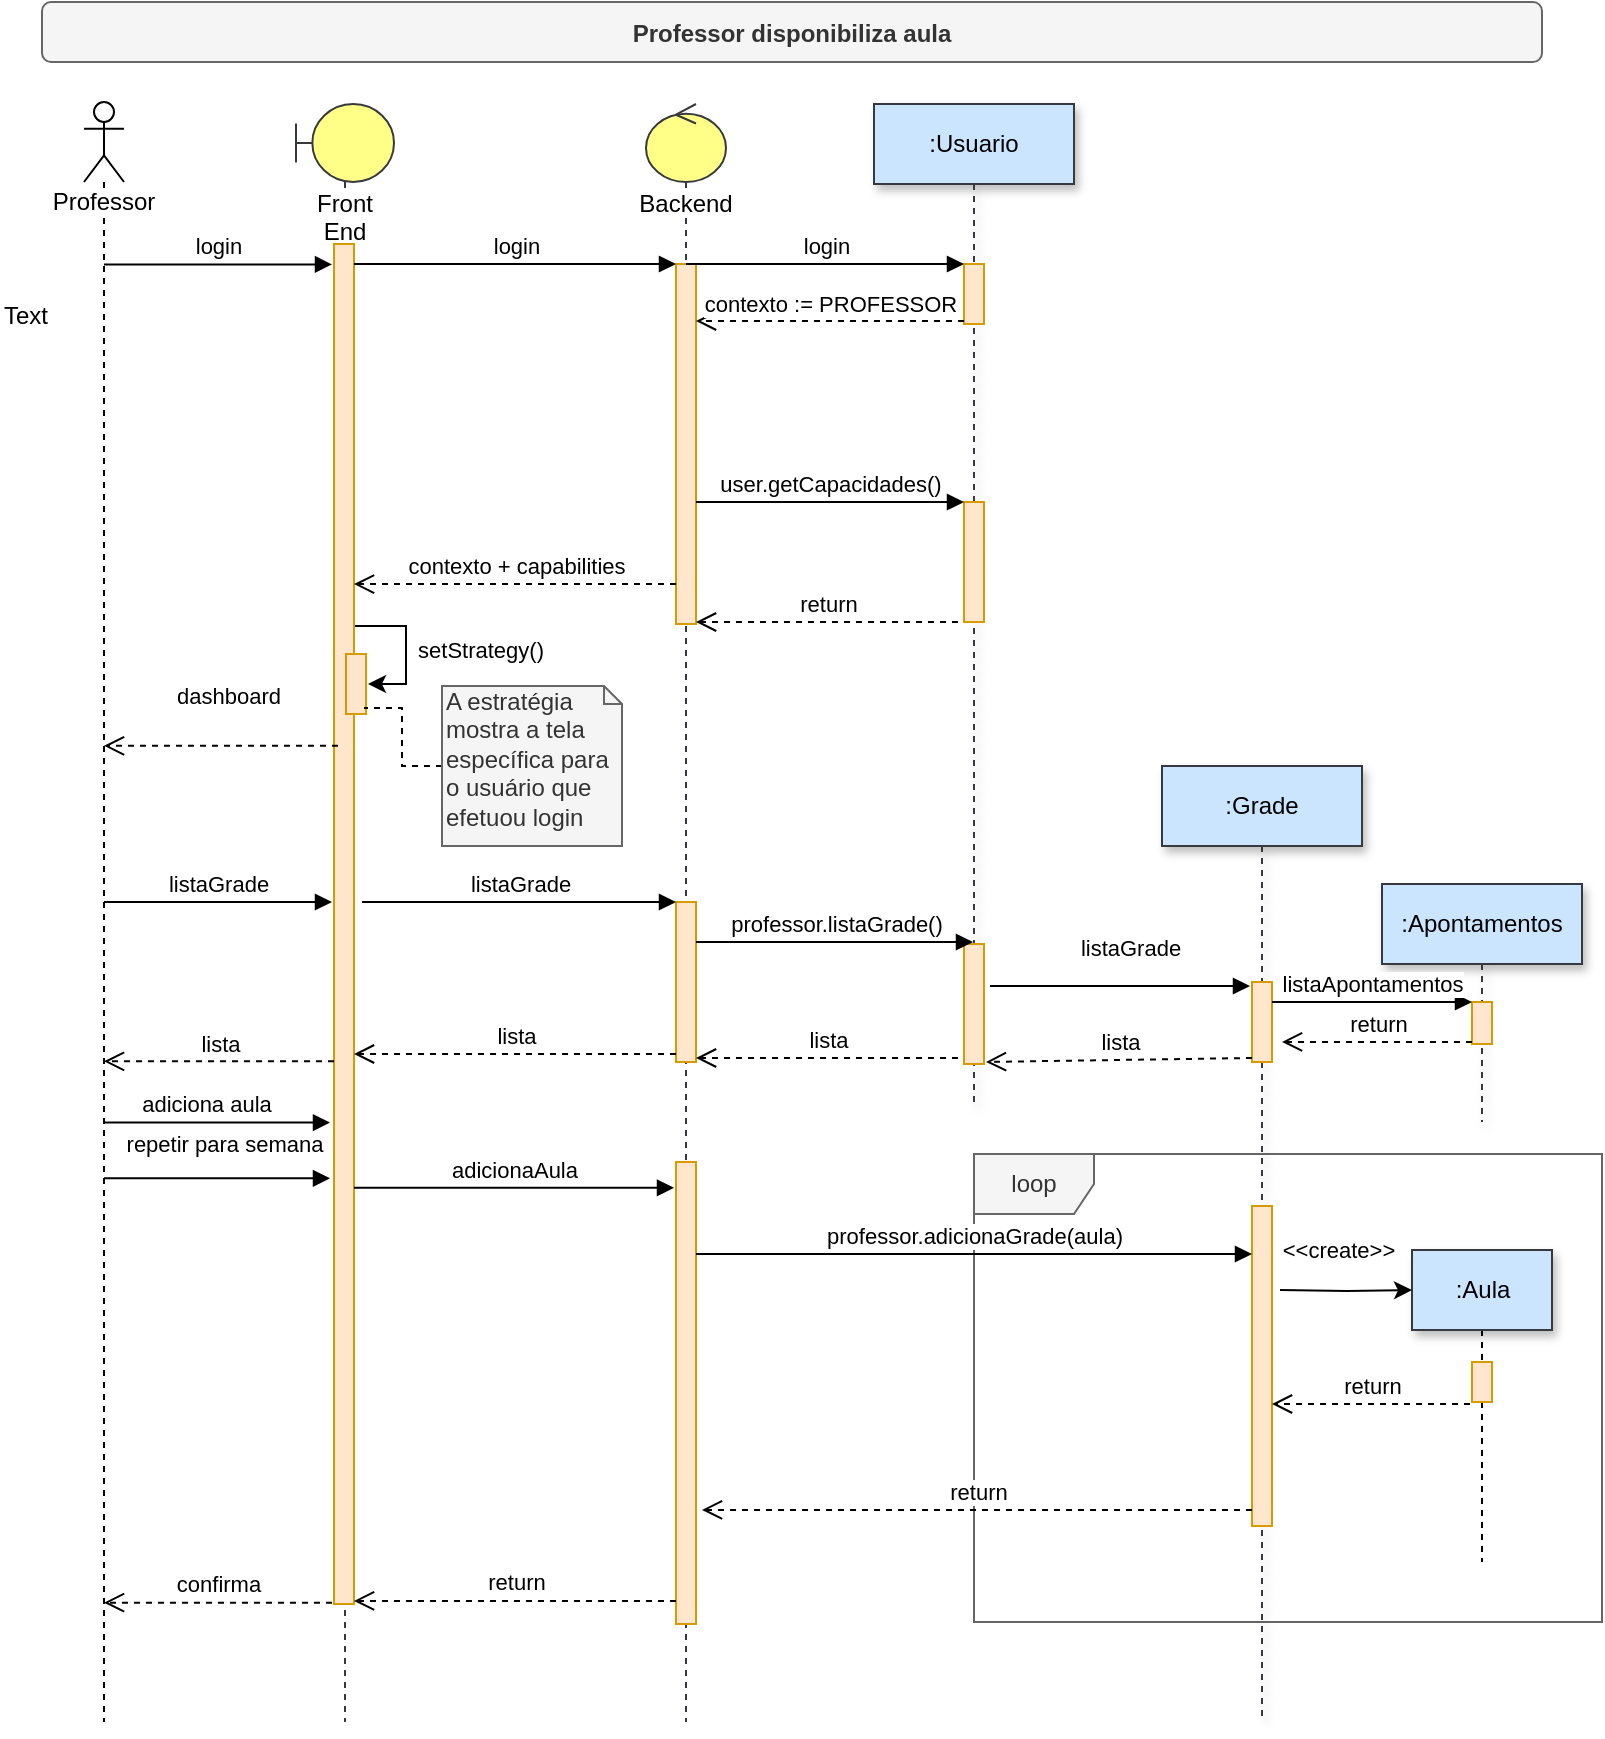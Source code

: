 <mxfile version="15.2.5" type="github">
  <diagram name="Page-1" id="9361dd3d-8414-5efd-6122-117bd74ce7a7">
    <mxGraphModel dx="1186" dy="523" grid="1" gridSize="10" guides="1" tooltips="1" connect="1" arrows="1" fold="1" page="0" pageScale="1.5" pageWidth="826" pageHeight="1169" background="#ffffff" math="0" shadow="0">
      <root>
        <mxCell id="0" />
        <mxCell id="1" parent="0" />
        <mxCell id="yvu0sffzO6h7lt71J7lk-100" value="loop" style="shape=umlFrame;whiteSpace=wrap;html=1;fillColor=#f5f5f5;strokeColor=#666666;fontColor=#333333;gradientColor=none;swimlaneFillColor=none;" parent="1" vertex="1">
          <mxGeometry x="476" y="596" width="314" height="234" as="geometry" />
        </mxCell>
        <mxCell id="M3uvzyQkCSbPZBFdtPNu-94" value="Front End" style="shape=umlLifeline;participant=umlBoundary;perimeter=lifelinePerimeter;whiteSpace=wrap;html=1;container=1;collapsible=0;recursiveResize=0;verticalAlign=top;spacingTop=36;labelBackgroundColor=#ffffff;outlineConnect=0;size=39;fillColor=#ffff88;strokeColor=#36393d;" parent="1" vertex="1">
          <mxGeometry x="137" y="71" width="49" height="809" as="geometry" />
        </mxCell>
        <mxCell id="M3uvzyQkCSbPZBFdtPNu-138" value="setStrategy()" style="edgeStyle=orthogonalEdgeStyle;rounded=0;orthogonalLoop=1;jettySize=auto;html=1;entryX=1.1;entryY=0.5;entryDx=0;entryDy=0;entryPerimeter=0;" parent="M3uvzyQkCSbPZBFdtPNu-94" source="M3uvzyQkCSbPZBFdtPNu-102" target="M3uvzyQkCSbPZBFdtPNu-121" edge="1">
          <mxGeometry x="0.519" y="-42" relative="1" as="geometry">
            <Array as="points">
              <mxPoint x="55" y="261" />
              <mxPoint x="55" y="290" />
            </Array>
            <mxPoint x="38" y="25" as="offset" />
          </mxGeometry>
        </mxCell>
        <mxCell id="M3uvzyQkCSbPZBFdtPNu-102" value="" style="html=1;points=[];perimeter=orthogonalPerimeter;fillColor=#ffe6cc;strokeColor=#d79b00;" parent="M3uvzyQkCSbPZBFdtPNu-94" vertex="1">
          <mxGeometry x="19" y="70" width="10" height="680" as="geometry" />
        </mxCell>
        <mxCell id="M3uvzyQkCSbPZBFdtPNu-121" value="" style="html=1;points=[];perimeter=orthogonalPerimeter;fillColor=#ffe6cc;strokeColor=#d79b00;" parent="M3uvzyQkCSbPZBFdtPNu-94" vertex="1">
          <mxGeometry x="25" y="275" width="10" height="30" as="geometry" />
        </mxCell>
        <mxCell id="71" value="Professor disponibiliza aula" style="rounded=1;fontStyle=1;fillColor=#f5f5f5;strokeColor=#666666;fontColor=#333333;" parent="1" vertex="1">
          <mxGeometry x="10" y="20" width="750" height="30" as="geometry" />
        </mxCell>
        <mxCell id="M3uvzyQkCSbPZBFdtPNu-90" value="Professor&lt;br&gt;" style="shape=umlLifeline;participant=umlActor;perimeter=lifelinePerimeter;whiteSpace=wrap;html=1;container=1;collapsible=0;recursiveResize=0;verticalAlign=top;spacingTop=36;labelBackgroundColor=#ffffff;outlineConnect=0;" parent="1" vertex="1">
          <mxGeometry x="31" y="70" width="20" height="810" as="geometry" />
        </mxCell>
        <mxCell id="M3uvzyQkCSbPZBFdtPNu-113" value=":Usuario" style="shape=umlLifeline;perimeter=lifelinePerimeter;whiteSpace=wrap;html=1;container=1;collapsible=0;recursiveResize=0;outlineConnect=0;shadow=1;strokeColor=#36393d;fillColor=#cce5ff;" parent="1" vertex="1">
          <mxGeometry x="426" y="71" width="100" height="499" as="geometry" />
        </mxCell>
        <mxCell id="M3uvzyQkCSbPZBFdtPNu-118" value="" style="html=1;points=[];perimeter=orthogonalPerimeter;fillColor=#ffe6cc;strokeColor=#d79b00;" parent="M3uvzyQkCSbPZBFdtPNu-113" vertex="1">
          <mxGeometry x="45" y="80" width="10" height="30" as="geometry" />
        </mxCell>
        <mxCell id="lUPIS7pVgGcV44DvmDTB-71" value="" style="html=1;points=[];perimeter=orthogonalPerimeter;fillColor=#ffe6cc;strokeColor=#d79b00;" vertex="1" parent="M3uvzyQkCSbPZBFdtPNu-113">
          <mxGeometry x="45" y="420" width="10" height="60" as="geometry" />
        </mxCell>
        <mxCell id="lUPIS7pVgGcV44DvmDTB-72" value="" style="html=1;points=[];perimeter=orthogonalPerimeter;fillColor=#ffe6cc;strokeColor=#d79b00;" vertex="1" parent="M3uvzyQkCSbPZBFdtPNu-113">
          <mxGeometry x="45" y="199" width="10" height="60" as="geometry" />
        </mxCell>
        <mxCell id="M3uvzyQkCSbPZBFdtPNu-114" value="Backend" style="shape=umlLifeline;participant=umlControl;perimeter=lifelinePerimeter;whiteSpace=wrap;html=1;container=1;collapsible=0;recursiveResize=0;verticalAlign=top;spacingTop=36;labelBackgroundColor=#ffffff;outlineConnect=0;size=39;fillColor=#ffff88;strokeColor=#36393d;" parent="1" vertex="1">
          <mxGeometry x="312" y="71" width="40" height="809" as="geometry" />
        </mxCell>
        <mxCell id="M3uvzyQkCSbPZBFdtPNu-115" value="" style="html=1;points=[];perimeter=orthogonalPerimeter;fillColor=#ffe6cc;strokeColor=#d79b00;" parent="M3uvzyQkCSbPZBFdtPNu-114" vertex="1">
          <mxGeometry x="15" y="80" width="10" height="180" as="geometry" />
        </mxCell>
        <mxCell id="yvu0sffzO6h7lt71J7lk-73" value="" style="html=1;points=[];perimeter=orthogonalPerimeter;fillColor=#ffe6cc;strokeColor=#d79b00;" parent="M3uvzyQkCSbPZBFdtPNu-114" vertex="1">
          <mxGeometry x="15" y="399" width="10" height="80" as="geometry" />
        </mxCell>
        <mxCell id="yvu0sffzO6h7lt71J7lk-88" value="" style="html=1;points=[];perimeter=orthogonalPerimeter;fillColor=#ffe6cc;strokeColor=#d79b00;" parent="M3uvzyQkCSbPZBFdtPNu-114" vertex="1">
          <mxGeometry x="15" y="529" width="10" height="231" as="geometry" />
        </mxCell>
        <mxCell id="M3uvzyQkCSbPZBFdtPNu-116" value="login" style="html=1;verticalAlign=bottom;endArrow=block;entryX=0;entryY=0;" parent="1" source="M3uvzyQkCSbPZBFdtPNu-102" target="M3uvzyQkCSbPZBFdtPNu-115" edge="1">
          <mxGeometry relative="1" as="geometry">
            <mxPoint x="205" y="151" as="sourcePoint" />
          </mxGeometry>
        </mxCell>
        <mxCell id="M3uvzyQkCSbPZBFdtPNu-117" value="contexto + capabilities" style="html=1;verticalAlign=bottom;endArrow=open;dashed=1;endSize=8;exitX=0;exitY=0.889;exitDx=0;exitDy=0;exitPerimeter=0;" parent="1" source="M3uvzyQkCSbPZBFdtPNu-115" target="M3uvzyQkCSbPZBFdtPNu-102" edge="1">
          <mxGeometry relative="1" as="geometry">
            <mxPoint x="205" y="227" as="targetPoint" />
          </mxGeometry>
        </mxCell>
        <mxCell id="M3uvzyQkCSbPZBFdtPNu-120" value="contexto := PROFESSOR" style="html=1;verticalAlign=bottom;endArrow=open;dashed=1;endSize=8;exitX=0;exitY=0.95;" parent="1" source="M3uvzyQkCSbPZBFdtPNu-118" target="M3uvzyQkCSbPZBFdtPNu-115" edge="1">
          <mxGeometry relative="1" as="geometry">
            <mxPoint x="325" y="227" as="targetPoint" />
          </mxGeometry>
        </mxCell>
        <mxCell id="M3uvzyQkCSbPZBFdtPNu-119" value="login" style="html=1;verticalAlign=bottom;endArrow=block;entryX=0;entryY=0;" parent="1" source="M3uvzyQkCSbPZBFdtPNu-114" target="M3uvzyQkCSbPZBFdtPNu-118" edge="1">
          <mxGeometry relative="1" as="geometry">
            <mxPoint x="325" y="151" as="sourcePoint" />
          </mxGeometry>
        </mxCell>
        <mxCell id="M3uvzyQkCSbPZBFdtPNu-123" value="login" style="html=1;verticalAlign=bottom;endArrow=block;entryX=-0.1;entryY=0.015;entryDx=0;entryDy=0;entryPerimeter=0;" parent="1" source="M3uvzyQkCSbPZBFdtPNu-90" target="M3uvzyQkCSbPZBFdtPNu-102" edge="1">
          <mxGeometry width="80" relative="1" as="geometry">
            <mxPoint x="60" y="150" as="sourcePoint" />
            <mxPoint x="140" y="150" as="targetPoint" />
          </mxGeometry>
        </mxCell>
        <mxCell id="M3uvzyQkCSbPZBFdtPNu-124" value="dashboard" style="html=1;verticalAlign=bottom;endArrow=open;dashed=1;endSize=8;exitX=0.2;exitY=0.369;exitDx=0;exitDy=0;exitPerimeter=0;" parent="1" source="M3uvzyQkCSbPZBFdtPNu-102" target="M3uvzyQkCSbPZBFdtPNu-90" edge="1">
          <mxGeometry x="-0.058" y="-16" relative="1" as="geometry">
            <mxPoint x="140" y="390" as="sourcePoint" />
            <mxPoint x="59.5" y="331.04" as="targetPoint" />
            <mxPoint as="offset" />
          </mxGeometry>
        </mxCell>
        <mxCell id="M3uvzyQkCSbPZBFdtPNu-136" value="user.getCapacidades()" style="html=1;verticalAlign=bottom;endArrow=block;" parent="1" source="M3uvzyQkCSbPZBFdtPNu-115" target="lUPIS7pVgGcV44DvmDTB-72" edge="1">
          <mxGeometry relative="1" as="geometry">
            <mxPoint x="487" y="250" as="sourcePoint" />
            <mxPoint x="476" y="287" as="targetPoint" />
          </mxGeometry>
        </mxCell>
        <mxCell id="M3uvzyQkCSbPZBFdtPNu-137" value="return" style="html=1;verticalAlign=bottom;endArrow=open;dashed=1;endSize=8;exitX=-0.3;exitY=1;exitDx=0;exitDy=0;exitPerimeter=0;" parent="1" source="lUPIS7pVgGcV44DvmDTB-72" target="M3uvzyQkCSbPZBFdtPNu-115" edge="1">
          <mxGeometry relative="1" as="geometry">
            <mxPoint x="487" y="326" as="targetPoint" />
            <mxPoint x="538" y="309" as="sourcePoint" />
          </mxGeometry>
        </mxCell>
        <mxCell id="yPC5T3e3hvZb6pGQuh28-72" style="edgeStyle=orthogonalEdgeStyle;rounded=0;orthogonalLoop=1;jettySize=auto;html=1;entryX=0.9;entryY=0.9;entryDx=0;entryDy=0;entryPerimeter=0;dashed=1;endArrow=none;endFill=0;" parent="1" source="yPC5T3e3hvZb6pGQuh28-71" target="M3uvzyQkCSbPZBFdtPNu-121" edge="1">
          <mxGeometry relative="1" as="geometry" />
        </mxCell>
        <mxCell id="yPC5T3e3hvZb6pGQuh28-71" value="&lt;blockquote style=&quot;margin: 0 0 0 40px ; border: none ; padding: 0px&quot;&gt;&lt;/blockquote&gt;&lt;span&gt;A estratégia&lt;/span&gt;&lt;br&gt;&lt;blockquote style=&quot;margin: 0 0 0 40px ; border: none ; padding: 0px&quot;&gt;&lt;/blockquote&gt;&lt;span&gt;mostra a tela específica para&lt;/span&gt;&lt;br&gt;&lt;blockquote style=&quot;margin: 0 0 0 40px ; border: none ; padding: 0px&quot;&gt; &lt;/blockquote&gt;&lt;span&gt;o usuário que&lt;/span&gt;&lt;br&gt; efetuou login" style="shape=note;whiteSpace=wrap;html=1;size=9;verticalAlign=top;align=left;spacingTop=-6;fillColor=#f5f5f5;strokeColor=#666666;fontColor=#333333;" parent="1" vertex="1">
          <mxGeometry x="210" y="362" width="90" height="80" as="geometry" />
        </mxCell>
        <mxCell id="yvu0sffzO6h7lt71J7lk-71" value=":Grade" style="shape=umlLifeline;perimeter=lifelinePerimeter;whiteSpace=wrap;html=1;container=1;collapsible=0;recursiveResize=0;outlineConnect=0;shadow=1;strokeColor=#36393d;fillColor=#cce5ff;" parent="1" vertex="1">
          <mxGeometry x="570" y="402" width="100" height="478" as="geometry" />
        </mxCell>
        <mxCell id="rR2cdZ6DlCTuK8srPq2P-78" value="" style="html=1;points=[];perimeter=orthogonalPerimeter;strokeColor=#d79b00;fillColor=#ffe6cc;" parent="yvu0sffzO6h7lt71J7lk-71" vertex="1">
          <mxGeometry x="45" y="220" width="10" height="160" as="geometry" />
        </mxCell>
        <mxCell id="yvu0sffzO6h7lt71J7lk-72" value="listaGrade" style="html=1;verticalAlign=bottom;endArrow=block;" parent="1" source="M3uvzyQkCSbPZBFdtPNu-90" edge="1">
          <mxGeometry width="80" relative="1" as="geometry">
            <mxPoint x="60" y="470" as="sourcePoint" />
            <mxPoint x="155" y="470" as="targetPoint" />
          </mxGeometry>
        </mxCell>
        <mxCell id="yvu0sffzO6h7lt71J7lk-74" value="listaGrade" style="html=1;verticalAlign=bottom;endArrow=block;entryX=0;entryY=0;" parent="1" target="yvu0sffzO6h7lt71J7lk-73" edge="1">
          <mxGeometry relative="1" as="geometry">
            <mxPoint x="170" y="470" as="sourcePoint" />
          </mxGeometry>
        </mxCell>
        <mxCell id="yvu0sffzO6h7lt71J7lk-75" value="lista" style="html=1;verticalAlign=bottom;endArrow=open;dashed=1;endSize=8;exitX=0;exitY=0.95;" parent="1" source="yvu0sffzO6h7lt71J7lk-73" target="M3uvzyQkCSbPZBFdtPNu-102" edge="1">
          <mxGeometry relative="1" as="geometry">
            <mxPoint x="169" y="546" as="targetPoint" />
          </mxGeometry>
        </mxCell>
        <mxCell id="yvu0sffzO6h7lt71J7lk-77" value="professor.listaGrade()" style="html=1;verticalAlign=bottom;endArrow=block;" parent="1" source="yvu0sffzO6h7lt71J7lk-73" target="M3uvzyQkCSbPZBFdtPNu-113" edge="1">
          <mxGeometry relative="1" as="geometry">
            <mxPoint x="360" y="485" as="sourcePoint" />
            <mxPoint x="537" y="484.97" as="targetPoint" />
            <Array as="points">
              <mxPoint x="450" y="490" />
            </Array>
          </mxGeometry>
        </mxCell>
        <mxCell id="yvu0sffzO6h7lt71J7lk-78" value="lista" style="html=1;verticalAlign=bottom;endArrow=open;dashed=1;endSize=8;exitX=-0.3;exitY=0.95;exitDx=0;exitDy=0;exitPerimeter=0;" parent="1" source="lUPIS7pVgGcV44DvmDTB-71" target="yvu0sffzO6h7lt71J7lk-73" edge="1">
          <mxGeometry relative="1" as="geometry">
            <mxPoint x="401" y="573.5" as="targetPoint" />
            <mxPoint x="450" y="550" as="sourcePoint" />
          </mxGeometry>
        </mxCell>
        <mxCell id="yvu0sffzO6h7lt71J7lk-79" value="lista" style="html=1;verticalAlign=bottom;endArrow=open;dashed=1;endSize=8;exitX=0;exitY=0.601;exitDx=0;exitDy=0;exitPerimeter=0;" parent="1" source="M3uvzyQkCSbPZBFdtPNu-102" target="M3uvzyQkCSbPZBFdtPNu-90" edge="1">
          <mxGeometry relative="1" as="geometry">
            <mxPoint x="150" y="545" as="sourcePoint" />
            <mxPoint x="76" y="547" as="targetPoint" />
          </mxGeometry>
        </mxCell>
        <mxCell id="yvu0sffzO6h7lt71J7lk-81" value="" style="html=1;points=[];perimeter=orthogonalPerimeter;fillColor=#ffe6cc;strokeColor=#d79b00;" parent="1" vertex="1">
          <mxGeometry x="615" y="510" width="10" height="40" as="geometry" />
        </mxCell>
        <mxCell id="yvu0sffzO6h7lt71J7lk-82" value="listaGrade" style="html=1;verticalAlign=bottom;endArrow=block;entryX=-0.1;entryY=0.05;entryDx=0;entryDy=0;entryPerimeter=0;" parent="1" target="yvu0sffzO6h7lt71J7lk-81" edge="1">
          <mxGeometry x="0.068" y="10" relative="1" as="geometry">
            <mxPoint x="484" y="512" as="sourcePoint" />
            <mxPoint as="offset" />
          </mxGeometry>
        </mxCell>
        <mxCell id="yvu0sffzO6h7lt71J7lk-83" value="lista" style="html=1;verticalAlign=bottom;endArrow=open;dashed=1;endSize=8;exitX=0;exitY=0.95;entryX=1.1;entryY=0.983;entryDx=0;entryDy=0;entryPerimeter=0;" parent="1" source="yvu0sffzO6h7lt71J7lk-81" target="lUPIS7pVgGcV44DvmDTB-71" edge="1">
          <mxGeometry relative="1" as="geometry">
            <mxPoint x="548" y="549.02" as="targetPoint" />
          </mxGeometry>
        </mxCell>
        <mxCell id="yvu0sffzO6h7lt71J7lk-87" value="adiciona aula" style="html=1;verticalAlign=bottom;endArrow=block;entryX=-0.2;entryY=0.646;entryDx=0;entryDy=0;entryPerimeter=0;" parent="1" source="M3uvzyQkCSbPZBFdtPNu-90" target="M3uvzyQkCSbPZBFdtPNu-102" edge="1">
          <mxGeometry x="-0.128" width="80" relative="1" as="geometry">
            <mxPoint x="60" y="594" as="sourcePoint" />
            <mxPoint x="130" y="650" as="targetPoint" />
            <mxPoint x="1" as="offset" />
          </mxGeometry>
        </mxCell>
        <mxCell id="yvu0sffzO6h7lt71J7lk-89" value="adicionaAula" style="html=1;verticalAlign=bottom;endArrow=block;entryX=-0.1;entryY=0.056;entryDx=0;entryDy=0;entryPerimeter=0;" parent="1" source="M3uvzyQkCSbPZBFdtPNu-102" target="yvu0sffzO6h7lt71J7lk-88" edge="1">
          <mxGeometry relative="1" as="geometry">
            <mxPoint x="257" y="600" as="sourcePoint" />
          </mxGeometry>
        </mxCell>
        <mxCell id="yvu0sffzO6h7lt71J7lk-90" value="return" style="html=1;verticalAlign=bottom;endArrow=open;dashed=1;endSize=8;exitX=0;exitY=0.95;" parent="1" source="yvu0sffzO6h7lt71J7lk-88" target="M3uvzyQkCSbPZBFdtPNu-102" edge="1">
          <mxGeometry relative="1" as="geometry">
            <mxPoint x="257" y="676" as="targetPoint" />
          </mxGeometry>
        </mxCell>
        <mxCell id="yvu0sffzO6h7lt71J7lk-92" value="professor.adicionaGrade(aula)" style="html=1;verticalAlign=bottom;endArrow=block;entryX=0;entryY=0.15;entryDx=0;entryDy=0;entryPerimeter=0;" parent="1" source="yvu0sffzO6h7lt71J7lk-88" target="rR2cdZ6DlCTuK8srPq2P-78" edge="1">
          <mxGeometry relative="1" as="geometry">
            <mxPoint x="350" y="732" as="sourcePoint" />
            <mxPoint x="537" y="643.91" as="targetPoint" />
          </mxGeometry>
        </mxCell>
        <mxCell id="yvu0sffzO6h7lt71J7lk-99" value="repetir para semana" style="html=1;verticalAlign=bottom;endArrow=block;entryX=-0.2;entryY=0.687;entryDx=0;entryDy=0;entryPerimeter=0;" parent="1" source="M3uvzyQkCSbPZBFdtPNu-90" target="M3uvzyQkCSbPZBFdtPNu-102" edge="1">
          <mxGeometry x="0.049" y="8" width="80" relative="1" as="geometry">
            <mxPoint x="60" y="620" as="sourcePoint" />
            <mxPoint x="153" y="630" as="targetPoint" />
            <mxPoint as="offset" />
          </mxGeometry>
        </mxCell>
        <mxCell id="rR2cdZ6DlCTuK8srPq2P-85" style="edgeStyle=orthogonalEdgeStyle;rounded=0;orthogonalLoop=1;jettySize=auto;html=1;entryX=0.5;entryY=0.04;entryDx=0;entryDy=0;entryPerimeter=0;endArrow=none;endFill=0;dashed=1;" parent="1" source="yvu0sffzO6h7lt71J7lk-97" edge="1">
          <mxGeometry relative="1" as="geometry">
            <mxPoint x="730" y="715" as="targetPoint" />
          </mxGeometry>
        </mxCell>
        <mxCell id="yvu0sffzO6h7lt71J7lk-97" value=":Aula" style="html=1;shadow=1;strokeColor=#36393d;fillColor=#cce5ff;" parent="1" vertex="1">
          <mxGeometry x="695" y="644" width="70" height="40" as="geometry" />
        </mxCell>
        <mxCell id="yvu0sffzO6h7lt71J7lk-101" value="&amp;lt;&amp;lt;create&amp;gt;&amp;gt;" style="edgeStyle=orthogonalEdgeStyle;rounded=0;orthogonalLoop=1;jettySize=auto;html=1;entryX=0;entryY=0.5;entryDx=0;entryDy=0;" parent="1" target="yvu0sffzO6h7lt71J7lk-97" edge="1">
          <mxGeometry x="-0.127" y="20" relative="1" as="geometry">
            <mxPoint as="offset" />
            <mxPoint x="629" y="664" as="sourcePoint" />
            <mxPoint x="726" y="664" as="targetPoint" />
          </mxGeometry>
        </mxCell>
        <mxCell id="yvu0sffzO6h7lt71J7lk-102" value="confirma" style="html=1;verticalAlign=bottom;endArrow=open;dashed=1;endSize=8;exitX=-0.1;exitY=0.999;exitDx=0;exitDy=0;exitPerimeter=0;" parent="1" source="M3uvzyQkCSbPZBFdtPNu-102" target="M3uvzyQkCSbPZBFdtPNu-90" edge="1">
          <mxGeometry relative="1" as="geometry">
            <mxPoint x="143.5" y="761" as="sourcePoint" />
            <mxPoint x="63.5" y="760.5" as="targetPoint" />
          </mxGeometry>
        </mxCell>
        <mxCell id="02QeFAJdHah_Yg4VGRRc-71" value="Text" style="text;html=1;resizable=0;points=[];autosize=1;align=left;verticalAlign=top;spacingTop=-4;" parent="1" vertex="1">
          <mxGeometry x="-11" y="167" width="40" height="20" as="geometry" />
        </mxCell>
        <mxCell id="rR2cdZ6DlCTuK8srPq2P-71" value=":Apontamentos" style="shape=umlLifeline;perimeter=lifelinePerimeter;whiteSpace=wrap;html=1;container=1;collapsible=0;recursiveResize=0;outlineConnect=0;shadow=1;strokeColor=#36393d;fillColor=#cce5ff;" parent="1" vertex="1">
          <mxGeometry x="680" y="461" width="100" height="119" as="geometry" />
        </mxCell>
        <mxCell id="rR2cdZ6DlCTuK8srPq2P-72" value="" style="html=1;points=[];perimeter=orthogonalPerimeter;strokeColor=#d79b00;fillColor=#ffe6cc;" parent="rR2cdZ6DlCTuK8srPq2P-71" vertex="1">
          <mxGeometry x="45" y="59" width="10" height="21" as="geometry" />
        </mxCell>
        <mxCell id="rR2cdZ6DlCTuK8srPq2P-74" value="return" style="html=1;verticalAlign=bottom;endArrow=open;dashed=1;endSize=8;exitX=0;exitY=0.95;entryX=1.5;entryY=0.749;entryDx=0;entryDy=0;entryPerimeter=0;" parent="1" source="rR2cdZ6DlCTuK8srPq2P-72" target="yvu0sffzO6h7lt71J7lk-81" edge="1">
          <mxGeometry relative="1" as="geometry">
            <mxPoint x="660" y="591" as="targetPoint" />
          </mxGeometry>
        </mxCell>
        <mxCell id="rR2cdZ6DlCTuK8srPq2P-73" value="listaApontamentos" style="html=1;verticalAlign=bottom;endArrow=block;entryX=0;entryY=0;" parent="1" source="yvu0sffzO6h7lt71J7lk-81" target="rR2cdZ6DlCTuK8srPq2P-72" edge="1">
          <mxGeometry relative="1" as="geometry">
            <mxPoint x="660" y="515" as="sourcePoint" />
          </mxGeometry>
        </mxCell>
        <mxCell id="rR2cdZ6DlCTuK8srPq2P-80" value="return" style="html=1;verticalAlign=bottom;endArrow=open;dashed=1;endSize=8;exitX=0;exitY=0.95;entryX=1.3;entryY=0.753;entryDx=0;entryDy=0;entryPerimeter=0;" parent="1" source="rR2cdZ6DlCTuK8srPq2P-78" target="yvu0sffzO6h7lt71J7lk-88" edge="1">
          <mxGeometry relative="1" as="geometry">
            <mxPoint x="547" y="776" as="targetPoint" />
          </mxGeometry>
        </mxCell>
        <mxCell id="rR2cdZ6DlCTuK8srPq2P-92" value="return" style="html=1;verticalAlign=bottom;endArrow=open;dashed=1;endSize=8;exitX=-0.1;exitY=1.05;exitDx=0;exitDy=0;exitPerimeter=0;" parent="1" source="rR2cdZ6DlCTuK8srPq2P-93" target="rR2cdZ6DlCTuK8srPq2P-78" edge="1">
          <mxGeometry relative="1" as="geometry">
            <mxPoint x="730" y="710" as="sourcePoint" />
            <mxPoint x="625" y="680" as="targetPoint" />
          </mxGeometry>
        </mxCell>
        <mxCell id="rR2cdZ6DlCTuK8srPq2P-95" value="" style="edgeStyle=orthogonalEdgeStyle;rounded=0;orthogonalLoop=1;jettySize=auto;html=1;endArrow=none;endFill=0;dashed=1;" parent="1" source="rR2cdZ6DlCTuK8srPq2P-93" edge="1">
          <mxGeometry relative="1" as="geometry">
            <mxPoint x="730" y="800" as="targetPoint" />
          </mxGeometry>
        </mxCell>
        <mxCell id="rR2cdZ6DlCTuK8srPq2P-93" value="" style="html=1;points=[];perimeter=orthogonalPerimeter;strokeColor=#d79b00;fillColor=#ffe6cc;" parent="1" vertex="1">
          <mxGeometry x="725" y="700" width="10" height="20" as="geometry" />
        </mxCell>
      </root>
    </mxGraphModel>
  </diagram>
</mxfile>
